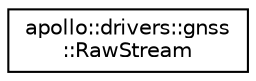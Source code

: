 digraph "Graphical Class Hierarchy"
{
  edge [fontname="Helvetica",fontsize="10",labelfontname="Helvetica",labelfontsize="10"];
  node [fontname="Helvetica",fontsize="10",shape=record];
  rankdir="LR";
  Node1 [label="apollo::drivers::gnss\l::RawStream",height=0.2,width=0.4,color="black", fillcolor="white", style="filled",URL="$classapollo_1_1drivers_1_1gnss_1_1RawStream.html"];
}
